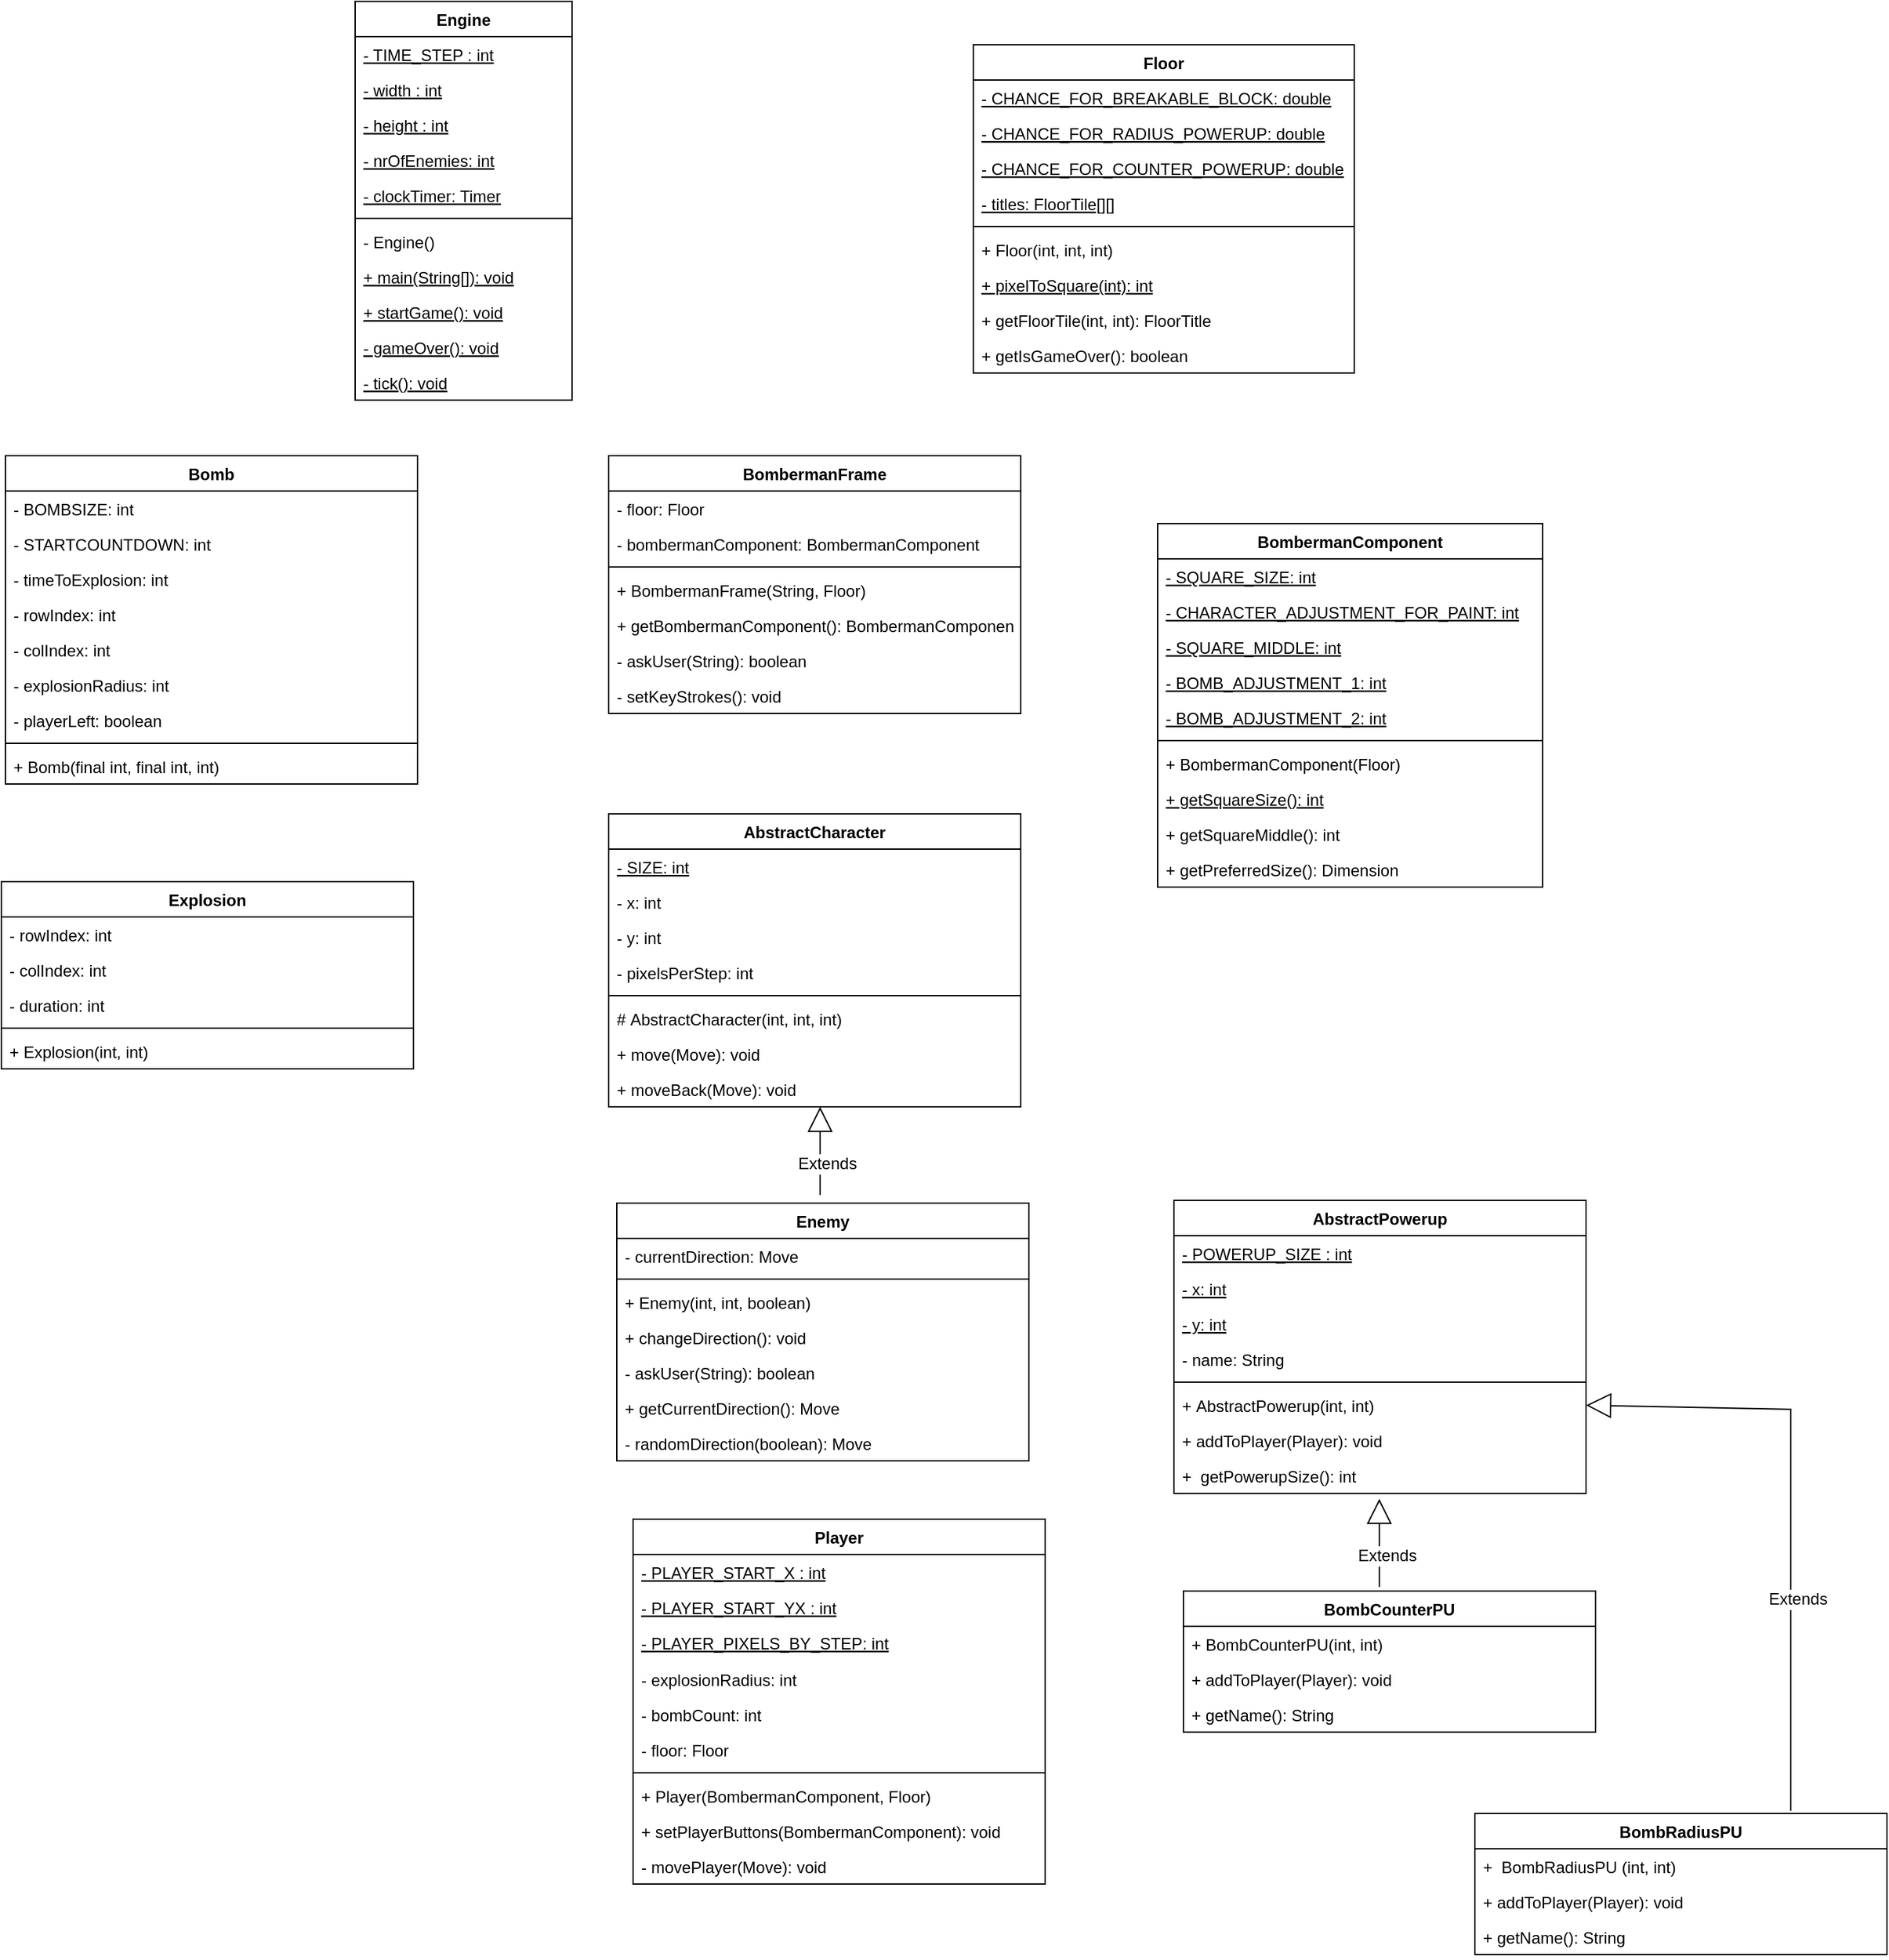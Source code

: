 <mxfile version="16.5.3" type="github">
  <diagram id="_Tk02XLDd259Y3rkGTwY" name="class-diagram">
    <mxGraphModel dx="1422" dy="762" grid="0" gridSize="10" guides="1" tooltips="1" connect="1" arrows="1" fold="1" page="0" pageScale="1" pageWidth="850" pageHeight="1100" math="0" shadow="0">
      <root>
        <mxCell id="0" />
        <mxCell id="1" parent="0" />
        <mxCell id="PZam_jq34bHcpD3Ajys_-5" value="Engine" style="swimlane;fontStyle=1;align=center;verticalAlign=top;childLayout=stackLayout;horizontal=1;startSize=26;horizontalStack=0;resizeParent=1;resizeParentMax=0;resizeLast=0;collapsible=1;marginBottom=0;" vertex="1" parent="1">
          <mxGeometry x="317" y="363" width="160" height="294" as="geometry">
            <mxRectangle x="317" y="363" width="67" height="26" as="alternateBounds" />
          </mxGeometry>
        </mxCell>
        <mxCell id="PZam_jq34bHcpD3Ajys_-6" value="- TIME_STEP : int" style="text;strokeColor=none;fillColor=none;align=left;verticalAlign=top;spacingLeft=4;spacingRight=4;overflow=hidden;rotatable=0;points=[[0,0.5],[1,0.5]];portConstraint=eastwest;fontStyle=4" vertex="1" parent="PZam_jq34bHcpD3Ajys_-5">
          <mxGeometry y="26" width="160" height="26" as="geometry" />
        </mxCell>
        <mxCell id="PZam_jq34bHcpD3Ajys_-18" value="- width : int" style="text;strokeColor=none;fillColor=none;align=left;verticalAlign=top;spacingLeft=4;spacingRight=4;overflow=hidden;rotatable=0;points=[[0,0.5],[1,0.5]];portConstraint=eastwest;fontStyle=4" vertex="1" parent="PZam_jq34bHcpD3Ajys_-5">
          <mxGeometry y="52" width="160" height="26" as="geometry" />
        </mxCell>
        <mxCell id="PZam_jq34bHcpD3Ajys_-19" value="- height : int" style="text;strokeColor=none;fillColor=none;align=left;verticalAlign=top;spacingLeft=4;spacingRight=4;overflow=hidden;rotatable=0;points=[[0,0.5],[1,0.5]];portConstraint=eastwest;fontStyle=4" vertex="1" parent="PZam_jq34bHcpD3Ajys_-5">
          <mxGeometry y="78" width="160" height="26" as="geometry" />
        </mxCell>
        <mxCell id="PZam_jq34bHcpD3Ajys_-45" value="- nrOfEnemies: int" style="text;strokeColor=none;fillColor=none;align=left;verticalAlign=top;spacingLeft=4;spacingRight=4;overflow=hidden;rotatable=0;points=[[0,0.5],[1,0.5]];portConstraint=eastwest;fontStyle=4" vertex="1" parent="PZam_jq34bHcpD3Ajys_-5">
          <mxGeometry y="104" width="160" height="26" as="geometry" />
        </mxCell>
        <mxCell id="PZam_jq34bHcpD3Ajys_-46" value="- clockTimer: Timer" style="text;strokeColor=none;fillColor=none;align=left;verticalAlign=top;spacingLeft=4;spacingRight=4;overflow=hidden;rotatable=0;points=[[0,0.5],[1,0.5]];portConstraint=eastwest;fontStyle=4" vertex="1" parent="PZam_jq34bHcpD3Ajys_-5">
          <mxGeometry y="130" width="160" height="26" as="geometry" />
        </mxCell>
        <mxCell id="PZam_jq34bHcpD3Ajys_-7" value="" style="line;strokeWidth=1;fillColor=none;align=left;verticalAlign=middle;spacingTop=-1;spacingLeft=3;spacingRight=3;rotatable=0;labelPosition=right;points=[];portConstraint=eastwest;" vertex="1" parent="PZam_jq34bHcpD3Ajys_-5">
          <mxGeometry y="156" width="160" height="8" as="geometry" />
        </mxCell>
        <mxCell id="PZam_jq34bHcpD3Ajys_-8" value="- Engine()" style="text;strokeColor=none;fillColor=none;align=left;verticalAlign=top;spacingLeft=4;spacingRight=4;overflow=hidden;rotatable=0;points=[[0,0.5],[1,0.5]];portConstraint=eastwest;fontStyle=0" vertex="1" parent="PZam_jq34bHcpD3Ajys_-5">
          <mxGeometry y="164" width="160" height="26" as="geometry" />
        </mxCell>
        <mxCell id="PZam_jq34bHcpD3Ajys_-61" value="+ main(String[]): void " style="text;strokeColor=none;fillColor=none;align=left;verticalAlign=top;spacingLeft=4;spacingRight=4;overflow=hidden;rotatable=0;points=[[0,0.5],[1,0.5]];portConstraint=eastwest;fontStyle=4" vertex="1" parent="PZam_jq34bHcpD3Ajys_-5">
          <mxGeometry y="190" width="160" height="26" as="geometry" />
        </mxCell>
        <mxCell id="PZam_jq34bHcpD3Ajys_-47" value="+ startGame(): void " style="text;strokeColor=none;fillColor=none;align=left;verticalAlign=top;spacingLeft=4;spacingRight=4;overflow=hidden;rotatable=0;points=[[0,0.5],[1,0.5]];portConstraint=eastwest;fontStyle=4" vertex="1" parent="PZam_jq34bHcpD3Ajys_-5">
          <mxGeometry y="216" width="160" height="26" as="geometry" />
        </mxCell>
        <mxCell id="PZam_jq34bHcpD3Ajys_-62" value="- gameOver(): void " style="text;strokeColor=none;fillColor=none;align=left;verticalAlign=top;spacingLeft=4;spacingRight=4;overflow=hidden;rotatable=0;points=[[0,0.5],[1,0.5]];portConstraint=eastwest;fontStyle=4" vertex="1" parent="PZam_jq34bHcpD3Ajys_-5">
          <mxGeometry y="242" width="160" height="26" as="geometry" />
        </mxCell>
        <mxCell id="PZam_jq34bHcpD3Ajys_-63" value="- tick(): void " style="text;strokeColor=none;fillColor=none;align=left;verticalAlign=top;spacingLeft=4;spacingRight=4;overflow=hidden;rotatable=0;points=[[0,0.5],[1,0.5]];portConstraint=eastwest;fontStyle=4" vertex="1" parent="PZam_jq34bHcpD3Ajys_-5">
          <mxGeometry y="268" width="160" height="26" as="geometry" />
        </mxCell>
        <mxCell id="PZam_jq34bHcpD3Ajys_-21" value="Floor " style="swimlane;fontStyle=1;align=center;verticalAlign=top;childLayout=stackLayout;horizontal=1;startSize=26;horizontalStack=0;resizeParent=1;resizeParentMax=0;resizeLast=0;collapsible=1;marginBottom=0;" vertex="1" parent="1">
          <mxGeometry x="773" y="395" width="281" height="242" as="geometry" />
        </mxCell>
        <mxCell id="PZam_jq34bHcpD3Ajys_-66" value="- CHANCE_FOR_BREAKABLE_BLOCK: double" style="text;strokeColor=none;fillColor=none;align=left;verticalAlign=top;spacingLeft=4;spacingRight=4;overflow=hidden;rotatable=0;points=[[0,0.5],[1,0.5]];portConstraint=eastwest;fontStyle=4" vertex="1" parent="PZam_jq34bHcpD3Ajys_-21">
          <mxGeometry y="26" width="281" height="26" as="geometry" />
        </mxCell>
        <mxCell id="PZam_jq34bHcpD3Ajys_-70" value="- CHANCE_FOR_RADIUS_POWERUP: double" style="text;strokeColor=none;fillColor=none;align=left;verticalAlign=top;spacingLeft=4;spacingRight=4;overflow=hidden;rotatable=0;points=[[0,0.5],[1,0.5]];portConstraint=eastwest;fontStyle=4" vertex="1" parent="PZam_jq34bHcpD3Ajys_-21">
          <mxGeometry y="52" width="281" height="26" as="geometry" />
        </mxCell>
        <mxCell id="PZam_jq34bHcpD3Ajys_-69" value="- CHANCE_FOR_COUNTER_POWERUP: double" style="text;strokeColor=none;fillColor=none;align=left;verticalAlign=top;spacingLeft=4;spacingRight=4;overflow=hidden;rotatable=0;points=[[0,0.5],[1,0.5]];portConstraint=eastwest;fontStyle=4" vertex="1" parent="PZam_jq34bHcpD3Ajys_-21">
          <mxGeometry y="78" width="281" height="26" as="geometry" />
        </mxCell>
        <mxCell id="PZam_jq34bHcpD3Ajys_-67" value="- titles: FloorTile[][]" style="text;strokeColor=none;fillColor=none;align=left;verticalAlign=top;spacingLeft=4;spacingRight=4;overflow=hidden;rotatable=0;points=[[0,0.5],[1,0.5]];portConstraint=eastwest;fontStyle=4" vertex="1" parent="PZam_jq34bHcpD3Ajys_-21">
          <mxGeometry y="104" width="281" height="26" as="geometry" />
        </mxCell>
        <mxCell id="PZam_jq34bHcpD3Ajys_-23" value="" style="line;strokeWidth=1;fillColor=none;align=left;verticalAlign=middle;spacingTop=-1;spacingLeft=3;spacingRight=3;rotatable=0;labelPosition=right;points=[];portConstraint=eastwest;" vertex="1" parent="PZam_jq34bHcpD3Ajys_-21">
          <mxGeometry y="130" width="281" height="8" as="geometry" />
        </mxCell>
        <mxCell id="PZam_jq34bHcpD3Ajys_-24" value="+ Floor(int, int, int)" style="text;strokeColor=none;fillColor=none;align=left;verticalAlign=top;spacingLeft=4;spacingRight=4;overflow=hidden;rotatable=0;points=[[0,0.5],[1,0.5]];portConstraint=eastwest;" vertex="1" parent="PZam_jq34bHcpD3Ajys_-21">
          <mxGeometry y="138" width="281" height="26" as="geometry" />
        </mxCell>
        <mxCell id="PZam_jq34bHcpD3Ajys_-71" value="+ pixelToSquare(int): int" style="text;strokeColor=none;fillColor=none;align=left;verticalAlign=top;spacingLeft=4;spacingRight=4;overflow=hidden;rotatable=0;points=[[0,0.5],[1,0.5]];portConstraint=eastwest;fontStyle=4" vertex="1" parent="PZam_jq34bHcpD3Ajys_-21">
          <mxGeometry y="164" width="281" height="26" as="geometry" />
        </mxCell>
        <mxCell id="PZam_jq34bHcpD3Ajys_-72" value="+ getFloorTile(int, int): FloorTitle" style="text;strokeColor=none;fillColor=none;align=left;verticalAlign=top;spacingLeft=4;spacingRight=4;overflow=hidden;rotatable=0;points=[[0,0.5],[1,0.5]];portConstraint=eastwest;" vertex="1" parent="PZam_jq34bHcpD3Ajys_-21">
          <mxGeometry y="190" width="281" height="26" as="geometry" />
        </mxCell>
        <mxCell id="PZam_jq34bHcpD3Ajys_-73" value="+ getIsGameOver(): boolean" style="text;strokeColor=none;fillColor=none;align=left;verticalAlign=top;spacingLeft=4;spacingRight=4;overflow=hidden;rotatable=0;points=[[0,0.5],[1,0.5]];portConstraint=eastwest;" vertex="1" parent="PZam_jq34bHcpD3Ajys_-21">
          <mxGeometry y="216" width="281" height="26" as="geometry" />
        </mxCell>
        <mxCell id="PZam_jq34bHcpD3Ajys_-57" value="BombermanFrame " style="swimlane;fontStyle=1;align=center;verticalAlign=top;childLayout=stackLayout;horizontal=1;startSize=26;horizontalStack=0;resizeParent=1;resizeParentMax=0;resizeLast=0;collapsible=1;marginBottom=0;" vertex="1" parent="1">
          <mxGeometry x="504" y="698" width="304" height="190" as="geometry" />
        </mxCell>
        <mxCell id="PZam_jq34bHcpD3Ajys_-78" value="- floor: Floor" style="text;strokeColor=none;fillColor=none;align=left;verticalAlign=top;spacingLeft=4;spacingRight=4;overflow=hidden;rotatable=0;points=[[0,0.5],[1,0.5]];portConstraint=eastwest;" vertex="1" parent="PZam_jq34bHcpD3Ajys_-57">
          <mxGeometry y="26" width="304" height="26" as="geometry" />
        </mxCell>
        <mxCell id="PZam_jq34bHcpD3Ajys_-58" value="- bombermanComponent: BombermanComponent" style="text;strokeColor=none;fillColor=none;align=left;verticalAlign=top;spacingLeft=4;spacingRight=4;overflow=hidden;rotatable=0;points=[[0,0.5],[1,0.5]];portConstraint=eastwest;" vertex="1" parent="PZam_jq34bHcpD3Ajys_-57">
          <mxGeometry y="52" width="304" height="26" as="geometry" />
        </mxCell>
        <mxCell id="PZam_jq34bHcpD3Ajys_-59" value="" style="line;strokeWidth=1;fillColor=none;align=left;verticalAlign=middle;spacingTop=-1;spacingLeft=3;spacingRight=3;rotatable=0;labelPosition=right;points=[];portConstraint=eastwest;" vertex="1" parent="PZam_jq34bHcpD3Ajys_-57">
          <mxGeometry y="78" width="304" height="8" as="geometry" />
        </mxCell>
        <mxCell id="PZam_jq34bHcpD3Ajys_-60" value="+ BombermanFrame(String, Floor)" style="text;strokeColor=none;fillColor=none;align=left;verticalAlign=top;spacingLeft=4;spacingRight=4;overflow=hidden;rotatable=0;points=[[0,0.5],[1,0.5]];portConstraint=eastwest;" vertex="1" parent="PZam_jq34bHcpD3Ajys_-57">
          <mxGeometry y="86" width="304" height="26" as="geometry" />
        </mxCell>
        <mxCell id="PZam_jq34bHcpD3Ajys_-82" value="+ getBombermanComponent(): BombermanComponent " style="text;strokeColor=none;fillColor=none;align=left;verticalAlign=top;spacingLeft=4;spacingRight=4;overflow=hidden;rotatable=0;points=[[0,0.5],[1,0.5]];portConstraint=eastwest;" vertex="1" parent="PZam_jq34bHcpD3Ajys_-57">
          <mxGeometry y="112" width="304" height="26" as="geometry" />
        </mxCell>
        <mxCell id="PZam_jq34bHcpD3Ajys_-83" value="- askUser(String): boolean" style="text;strokeColor=none;fillColor=none;align=left;verticalAlign=top;spacingLeft=4;spacingRight=4;overflow=hidden;rotatable=0;points=[[0,0.5],[1,0.5]];portConstraint=eastwest;" vertex="1" parent="PZam_jq34bHcpD3Ajys_-57">
          <mxGeometry y="138" width="304" height="26" as="geometry" />
        </mxCell>
        <mxCell id="PZam_jq34bHcpD3Ajys_-84" value="- setKeyStrokes(): void" style="text;strokeColor=none;fillColor=none;align=left;verticalAlign=top;spacingLeft=4;spacingRight=4;overflow=hidden;rotatable=0;points=[[0,0.5],[1,0.5]];portConstraint=eastwest;" vertex="1" parent="PZam_jq34bHcpD3Ajys_-57">
          <mxGeometry y="164" width="304" height="26" as="geometry" />
        </mxCell>
        <mxCell id="PZam_jq34bHcpD3Ajys_-74" value="BombermanComponent " style="swimlane;fontStyle=1;align=center;verticalAlign=top;childLayout=stackLayout;horizontal=1;startSize=26;horizontalStack=0;resizeParent=1;resizeParentMax=0;resizeLast=0;collapsible=1;marginBottom=0;" vertex="1" parent="1">
          <mxGeometry x="909" y="748" width="284" height="268" as="geometry" />
        </mxCell>
        <mxCell id="PZam_jq34bHcpD3Ajys_-75" value="- SQUARE_SIZE: int" style="text;strokeColor=none;fillColor=none;align=left;verticalAlign=top;spacingLeft=4;spacingRight=4;overflow=hidden;rotatable=0;points=[[0,0.5],[1,0.5]];portConstraint=eastwest;fontStyle=4" vertex="1" parent="PZam_jq34bHcpD3Ajys_-74">
          <mxGeometry y="26" width="284" height="26" as="geometry" />
        </mxCell>
        <mxCell id="PZam_jq34bHcpD3Ajys_-89" value="- CHARACTER_ADJUSTMENT_FOR_PAINT: int" style="text;strokeColor=none;fillColor=none;align=left;verticalAlign=top;spacingLeft=4;spacingRight=4;overflow=hidden;rotatable=0;points=[[0,0.5],[1,0.5]];portConstraint=eastwest;fontStyle=4" vertex="1" parent="PZam_jq34bHcpD3Ajys_-74">
          <mxGeometry y="52" width="284" height="26" as="geometry" />
        </mxCell>
        <mxCell id="PZam_jq34bHcpD3Ajys_-91" value="- SQUARE_MIDDLE: int" style="text;strokeColor=none;fillColor=none;align=left;verticalAlign=top;spacingLeft=4;spacingRight=4;overflow=hidden;rotatable=0;points=[[0,0.5],[1,0.5]];portConstraint=eastwest;fontStyle=4" vertex="1" parent="PZam_jq34bHcpD3Ajys_-74">
          <mxGeometry y="78" width="284" height="26" as="geometry" />
        </mxCell>
        <mxCell id="PZam_jq34bHcpD3Ajys_-95" value="- BOMB_ADJUSTMENT_1: int" style="text;strokeColor=none;fillColor=none;align=left;verticalAlign=top;spacingLeft=4;spacingRight=4;overflow=hidden;rotatable=0;points=[[0,0.5],[1,0.5]];portConstraint=eastwest;fontStyle=4" vertex="1" parent="PZam_jq34bHcpD3Ajys_-74">
          <mxGeometry y="104" width="284" height="26" as="geometry" />
        </mxCell>
        <mxCell id="PZam_jq34bHcpD3Ajys_-90" value="- BOMB_ADJUSTMENT_2: int" style="text;strokeColor=none;fillColor=none;align=left;verticalAlign=top;spacingLeft=4;spacingRight=4;overflow=hidden;rotatable=0;points=[[0,0.5],[1,0.5]];portConstraint=eastwest;fontStyle=4" vertex="1" parent="PZam_jq34bHcpD3Ajys_-74">
          <mxGeometry y="130" width="284" height="26" as="geometry" />
        </mxCell>
        <mxCell id="PZam_jq34bHcpD3Ajys_-76" value="" style="line;strokeWidth=1;fillColor=none;align=left;verticalAlign=middle;spacingTop=-1;spacingLeft=3;spacingRight=3;rotatable=0;labelPosition=right;points=[];portConstraint=eastwest;" vertex="1" parent="PZam_jq34bHcpD3Ajys_-74">
          <mxGeometry y="156" width="284" height="8" as="geometry" />
        </mxCell>
        <mxCell id="PZam_jq34bHcpD3Ajys_-77" value="+ BombermanComponent(Floor)" style="text;strokeColor=none;fillColor=none;align=left;verticalAlign=top;spacingLeft=4;spacingRight=4;overflow=hidden;rotatable=0;points=[[0,0.5],[1,0.5]];portConstraint=eastwest;" vertex="1" parent="PZam_jq34bHcpD3Ajys_-74">
          <mxGeometry y="164" width="284" height="26" as="geometry" />
        </mxCell>
        <mxCell id="PZam_jq34bHcpD3Ajys_-92" value="+ getSquareSize(): int" style="text;strokeColor=none;fillColor=none;align=left;verticalAlign=top;spacingLeft=4;spacingRight=4;overflow=hidden;rotatable=0;points=[[0,0.5],[1,0.5]];portConstraint=eastwest;fontStyle=4" vertex="1" parent="PZam_jq34bHcpD3Ajys_-74">
          <mxGeometry y="190" width="284" height="26" as="geometry" />
        </mxCell>
        <mxCell id="PZam_jq34bHcpD3Ajys_-93" value="+ getSquareMiddle(): int" style="text;strokeColor=none;fillColor=none;align=left;verticalAlign=top;spacingLeft=4;spacingRight=4;overflow=hidden;rotatable=0;points=[[0,0.5],[1,0.5]];portConstraint=eastwest;" vertex="1" parent="PZam_jq34bHcpD3Ajys_-74">
          <mxGeometry y="216" width="284" height="26" as="geometry" />
        </mxCell>
        <mxCell id="PZam_jq34bHcpD3Ajys_-94" value="+ getPreferredSize(): Dimension " style="text;strokeColor=none;fillColor=none;align=left;verticalAlign=top;spacingLeft=4;spacingRight=4;overflow=hidden;rotatable=0;points=[[0,0.5],[1,0.5]];portConstraint=eastwest;" vertex="1" parent="PZam_jq34bHcpD3Ajys_-74">
          <mxGeometry y="242" width="284" height="26" as="geometry" />
        </mxCell>
        <mxCell id="PZam_jq34bHcpD3Ajys_-96" value="Enemy" style="swimlane;fontStyle=1;align=center;verticalAlign=top;childLayout=stackLayout;horizontal=1;startSize=26;horizontalStack=0;resizeParent=1;resizeParentMax=0;resizeLast=0;collapsible=1;marginBottom=0;" vertex="1" parent="1">
          <mxGeometry x="510" y="1249" width="304" height="190" as="geometry" />
        </mxCell>
        <mxCell id="PZam_jq34bHcpD3Ajys_-97" value="- currentDirection: Move" style="text;strokeColor=none;fillColor=none;align=left;verticalAlign=top;spacingLeft=4;spacingRight=4;overflow=hidden;rotatable=0;points=[[0,0.5],[1,0.5]];portConstraint=eastwest;" vertex="1" parent="PZam_jq34bHcpD3Ajys_-96">
          <mxGeometry y="26" width="304" height="26" as="geometry" />
        </mxCell>
        <mxCell id="PZam_jq34bHcpD3Ajys_-99" value="" style="line;strokeWidth=1;fillColor=none;align=left;verticalAlign=middle;spacingTop=-1;spacingLeft=3;spacingRight=3;rotatable=0;labelPosition=right;points=[];portConstraint=eastwest;" vertex="1" parent="PZam_jq34bHcpD3Ajys_-96">
          <mxGeometry y="52" width="304" height="8" as="geometry" />
        </mxCell>
        <mxCell id="PZam_jq34bHcpD3Ajys_-100" value="+ Enemy(int, int, boolean)" style="text;strokeColor=none;fillColor=none;align=left;verticalAlign=top;spacingLeft=4;spacingRight=4;overflow=hidden;rotatable=0;points=[[0,0.5],[1,0.5]];portConstraint=eastwest;" vertex="1" parent="PZam_jq34bHcpD3Ajys_-96">
          <mxGeometry y="60" width="304" height="26" as="geometry" />
        </mxCell>
        <mxCell id="PZam_jq34bHcpD3Ajys_-101" value="+ changeDirection(): void" style="text;strokeColor=none;fillColor=none;align=left;verticalAlign=top;spacingLeft=4;spacingRight=4;overflow=hidden;rotatable=0;points=[[0,0.5],[1,0.5]];portConstraint=eastwest;" vertex="1" parent="PZam_jq34bHcpD3Ajys_-96">
          <mxGeometry y="86" width="304" height="26" as="geometry" />
        </mxCell>
        <mxCell id="PZam_jq34bHcpD3Ajys_-102" value="- askUser(String): boolean" style="text;strokeColor=none;fillColor=none;align=left;verticalAlign=top;spacingLeft=4;spacingRight=4;overflow=hidden;rotatable=0;points=[[0,0.5],[1,0.5]];portConstraint=eastwest;" vertex="1" parent="PZam_jq34bHcpD3Ajys_-96">
          <mxGeometry y="112" width="304" height="26" as="geometry" />
        </mxCell>
        <mxCell id="PZam_jq34bHcpD3Ajys_-103" value="+ getCurrentDirection(): Move" style="text;strokeColor=none;fillColor=none;align=left;verticalAlign=top;spacingLeft=4;spacingRight=4;overflow=hidden;rotatable=0;points=[[0,0.5],[1,0.5]];portConstraint=eastwest;" vertex="1" parent="PZam_jq34bHcpD3Ajys_-96">
          <mxGeometry y="138" width="304" height="26" as="geometry" />
        </mxCell>
        <mxCell id="PZam_jq34bHcpD3Ajys_-115" value="- randomDirection(boolean): Move" style="text;strokeColor=none;fillColor=none;align=left;verticalAlign=top;spacingLeft=4;spacingRight=4;overflow=hidden;rotatable=0;points=[[0,0.5],[1,0.5]];portConstraint=eastwest;" vertex="1" parent="PZam_jq34bHcpD3Ajys_-96">
          <mxGeometry y="164" width="304" height="26" as="geometry" />
        </mxCell>
        <mxCell id="PZam_jq34bHcpD3Ajys_-104" value="AbstractCharacter" style="swimlane;fontStyle=1;align=center;verticalAlign=top;childLayout=stackLayout;horizontal=1;startSize=26;horizontalStack=0;resizeParent=1;resizeParentMax=0;resizeLast=0;collapsible=1;marginBottom=0;" vertex="1" parent="1">
          <mxGeometry x="504" y="962" width="304" height="216" as="geometry" />
        </mxCell>
        <mxCell id="PZam_jq34bHcpD3Ajys_-105" value="- SIZE: int" style="text;strokeColor=none;fillColor=none;align=left;verticalAlign=top;spacingLeft=4;spacingRight=4;overflow=hidden;rotatable=0;points=[[0,0.5],[1,0.5]];portConstraint=eastwest;fontStyle=4" vertex="1" parent="PZam_jq34bHcpD3Ajys_-104">
          <mxGeometry y="26" width="304" height="26" as="geometry" />
        </mxCell>
        <mxCell id="PZam_jq34bHcpD3Ajys_-106" value="- x: int" style="text;strokeColor=none;fillColor=none;align=left;verticalAlign=top;spacingLeft=4;spacingRight=4;overflow=hidden;rotatable=0;points=[[0,0.5],[1,0.5]];portConstraint=eastwest;" vertex="1" parent="PZam_jq34bHcpD3Ajys_-104">
          <mxGeometry y="52" width="304" height="26" as="geometry" />
        </mxCell>
        <mxCell id="PZam_jq34bHcpD3Ajys_-112" value="- y: int" style="text;strokeColor=none;fillColor=none;align=left;verticalAlign=top;spacingLeft=4;spacingRight=4;overflow=hidden;rotatable=0;points=[[0,0.5],[1,0.5]];portConstraint=eastwest;" vertex="1" parent="PZam_jq34bHcpD3Ajys_-104">
          <mxGeometry y="78" width="304" height="26" as="geometry" />
        </mxCell>
        <mxCell id="PZam_jq34bHcpD3Ajys_-113" value="- pixelsPerStep: int" style="text;strokeColor=none;fillColor=none;align=left;verticalAlign=top;spacingLeft=4;spacingRight=4;overflow=hidden;rotatable=0;points=[[0,0.5],[1,0.5]];portConstraint=eastwest;" vertex="1" parent="PZam_jq34bHcpD3Ajys_-104">
          <mxGeometry y="104" width="304" height="26" as="geometry" />
        </mxCell>
        <mxCell id="PZam_jq34bHcpD3Ajys_-107" value="" style="line;strokeWidth=1;fillColor=none;align=left;verticalAlign=middle;spacingTop=-1;spacingLeft=3;spacingRight=3;rotatable=0;labelPosition=right;points=[];portConstraint=eastwest;" vertex="1" parent="PZam_jq34bHcpD3Ajys_-104">
          <mxGeometry y="130" width="304" height="8" as="geometry" />
        </mxCell>
        <mxCell id="PZam_jq34bHcpD3Ajys_-108" value="# AbstractCharacter(int, int, int)" style="text;strokeColor=none;fillColor=none;align=left;verticalAlign=top;spacingLeft=4;spacingRight=4;overflow=hidden;rotatable=0;points=[[0,0.5],[1,0.5]];portConstraint=eastwest;" vertex="1" parent="PZam_jq34bHcpD3Ajys_-104">
          <mxGeometry y="138" width="304" height="26" as="geometry" />
        </mxCell>
        <mxCell id="PZam_jq34bHcpD3Ajys_-109" value="+ move(Move): void" style="text;strokeColor=none;fillColor=none;align=left;verticalAlign=top;spacingLeft=4;spacingRight=4;overflow=hidden;rotatable=0;points=[[0,0.5],[1,0.5]];portConstraint=eastwest;" vertex="1" parent="PZam_jq34bHcpD3Ajys_-104">
          <mxGeometry y="164" width="304" height="26" as="geometry" />
        </mxCell>
        <mxCell id="PZam_jq34bHcpD3Ajys_-110" value="+ moveBack(Move): void" style="text;strokeColor=none;fillColor=none;align=left;verticalAlign=top;spacingLeft=4;spacingRight=4;overflow=hidden;rotatable=0;points=[[0,0.5],[1,0.5]];portConstraint=eastwest;" vertex="1" parent="PZam_jq34bHcpD3Ajys_-104">
          <mxGeometry y="190" width="304" height="26" as="geometry" />
        </mxCell>
        <mxCell id="PZam_jq34bHcpD3Ajys_-114" value="Extends" style="endArrow=block;endSize=16;endFill=0;html=1;rounded=0;fontFamily=Helvetica;fontSize=12;fontColor=default;" edge="1" parent="1">
          <mxGeometry x="-0.3" y="-5" width="160" relative="1" as="geometry">
            <mxPoint x="660" y="1243" as="sourcePoint" />
            <mxPoint x="660" y="1178" as="targetPoint" />
            <mxPoint as="offset" />
          </mxGeometry>
        </mxCell>
        <mxCell id="PZam_jq34bHcpD3Ajys_-116" value="AbstractPowerup" style="swimlane;fontStyle=1;align=center;verticalAlign=top;childLayout=stackLayout;horizontal=1;startSize=26;horizontalStack=0;resizeParent=1;resizeParentMax=0;resizeLast=0;collapsible=1;marginBottom=0;" vertex="1" parent="1">
          <mxGeometry x="921" y="1247" width="304" height="216" as="geometry" />
        </mxCell>
        <mxCell id="PZam_jq34bHcpD3Ajys_-117" value="- POWERUP_SIZE : int" style="text;strokeColor=none;fillColor=none;align=left;verticalAlign=top;spacingLeft=4;spacingRight=4;overflow=hidden;rotatable=0;points=[[0,0.5],[1,0.5]];portConstraint=eastwest;fontStyle=4" vertex="1" parent="PZam_jq34bHcpD3Ajys_-116">
          <mxGeometry y="26" width="304" height="26" as="geometry" />
        </mxCell>
        <mxCell id="PZam_jq34bHcpD3Ajys_-125" value="- x: int" style="text;strokeColor=none;fillColor=none;align=left;verticalAlign=top;spacingLeft=4;spacingRight=4;overflow=hidden;rotatable=0;points=[[0,0.5],[1,0.5]];portConstraint=eastwest;fontStyle=4" vertex="1" parent="PZam_jq34bHcpD3Ajys_-116">
          <mxGeometry y="52" width="304" height="26" as="geometry" />
        </mxCell>
        <mxCell id="PZam_jq34bHcpD3Ajys_-126" value="- y: int" style="text;strokeColor=none;fillColor=none;align=left;verticalAlign=top;spacingLeft=4;spacingRight=4;overflow=hidden;rotatable=0;points=[[0,0.5],[1,0.5]];portConstraint=eastwest;fontStyle=4" vertex="1" parent="PZam_jq34bHcpD3Ajys_-116">
          <mxGeometry y="78" width="304" height="26" as="geometry" />
        </mxCell>
        <mxCell id="PZam_jq34bHcpD3Ajys_-124" value="- name: String" style="text;strokeColor=none;fillColor=none;align=left;verticalAlign=top;spacingLeft=4;spacingRight=4;overflow=hidden;rotatable=0;points=[[0,0.5],[1,0.5]];portConstraint=eastwest;fontStyle=0" vertex="1" parent="PZam_jq34bHcpD3Ajys_-116">
          <mxGeometry y="104" width="304" height="26" as="geometry" />
        </mxCell>
        <mxCell id="PZam_jq34bHcpD3Ajys_-118" value="" style="line;strokeWidth=1;fillColor=none;align=left;verticalAlign=middle;spacingTop=-1;spacingLeft=3;spacingRight=3;rotatable=0;labelPosition=right;points=[];portConstraint=eastwest;" vertex="1" parent="PZam_jq34bHcpD3Ajys_-116">
          <mxGeometry y="130" width="304" height="8" as="geometry" />
        </mxCell>
        <mxCell id="PZam_jq34bHcpD3Ajys_-119" value="+ AbstractPowerup(int, int)" style="text;strokeColor=none;fillColor=none;align=left;verticalAlign=top;spacingLeft=4;spacingRight=4;overflow=hidden;rotatable=0;points=[[0,0.5],[1,0.5]];portConstraint=eastwest;" vertex="1" parent="PZam_jq34bHcpD3Ajys_-116">
          <mxGeometry y="138" width="304" height="26" as="geometry" />
        </mxCell>
        <mxCell id="PZam_jq34bHcpD3Ajys_-120" value="+ addToPlayer(Player): void" style="text;strokeColor=none;fillColor=none;align=left;verticalAlign=top;spacingLeft=4;spacingRight=4;overflow=hidden;rotatable=0;points=[[0,0.5],[1,0.5]];portConstraint=eastwest;" vertex="1" parent="PZam_jq34bHcpD3Ajys_-116">
          <mxGeometry y="164" width="304" height="26" as="geometry" />
        </mxCell>
        <mxCell id="PZam_jq34bHcpD3Ajys_-157" value="+  getPowerupSize(): int" style="text;strokeColor=none;fillColor=none;align=left;verticalAlign=top;spacingLeft=4;spacingRight=4;overflow=hidden;rotatable=0;points=[[0,0.5],[1,0.5]];portConstraint=eastwest;" vertex="1" parent="PZam_jq34bHcpD3Ajys_-116">
          <mxGeometry y="190" width="304" height="26" as="geometry" />
        </mxCell>
        <mxCell id="PZam_jq34bHcpD3Ajys_-128" value="Player" style="swimlane;fontStyle=1;align=center;verticalAlign=top;childLayout=stackLayout;horizontal=1;startSize=26;horizontalStack=0;resizeParent=1;resizeParentMax=0;resizeLast=0;collapsible=1;marginBottom=0;" vertex="1" parent="1">
          <mxGeometry x="522" y="1482" width="304" height="269" as="geometry" />
        </mxCell>
        <mxCell id="PZam_jq34bHcpD3Ajys_-129" value="- PLAYER_START_X : int" style="text;strokeColor=none;fillColor=none;align=left;verticalAlign=top;spacingLeft=4;spacingRight=4;overflow=hidden;rotatable=0;points=[[0,0.5],[1,0.5]];portConstraint=eastwest;fontStyle=4" vertex="1" parent="PZam_jq34bHcpD3Ajys_-128">
          <mxGeometry y="26" width="304" height="26" as="geometry" />
        </mxCell>
        <mxCell id="PZam_jq34bHcpD3Ajys_-152" value="- PLAYER_START_YX : int" style="text;strokeColor=none;fillColor=none;align=left;verticalAlign=top;spacingLeft=4;spacingRight=4;overflow=hidden;rotatable=0;points=[[0,0.5],[1,0.5]];portConstraint=eastwest;fontStyle=4" vertex="1" parent="PZam_jq34bHcpD3Ajys_-128">
          <mxGeometry y="52" width="304" height="26" as="geometry" />
        </mxCell>
        <mxCell id="PZam_jq34bHcpD3Ajys_-153" value="- PLAYER_PIXELS_BY_STEP: int" style="text;strokeColor=none;fillColor=none;align=left;verticalAlign=top;spacingLeft=4;spacingRight=4;overflow=hidden;rotatable=0;points=[[0,0.5],[1,0.5]];portConstraint=eastwest;fontStyle=4" vertex="1" parent="PZam_jq34bHcpD3Ajys_-128">
          <mxGeometry y="78" width="304" height="27" as="geometry" />
        </mxCell>
        <mxCell id="PZam_jq34bHcpD3Ajys_-154" value="- explosionRadius: int" style="text;strokeColor=none;fillColor=none;align=left;verticalAlign=top;spacingLeft=4;spacingRight=4;overflow=hidden;rotatable=0;points=[[0,0.5],[1,0.5]];portConstraint=eastwest;" vertex="1" parent="PZam_jq34bHcpD3Ajys_-128">
          <mxGeometry y="105" width="304" height="26" as="geometry" />
        </mxCell>
        <mxCell id="PZam_jq34bHcpD3Ajys_-156" value="- bombCount: int" style="text;strokeColor=none;fillColor=none;align=left;verticalAlign=top;spacingLeft=4;spacingRight=4;overflow=hidden;rotatable=0;points=[[0,0.5],[1,0.5]];portConstraint=eastwest;" vertex="1" parent="PZam_jq34bHcpD3Ajys_-128">
          <mxGeometry y="131" width="304" height="26" as="geometry" />
        </mxCell>
        <mxCell id="PZam_jq34bHcpD3Ajys_-155" value="- floor: Floor" style="text;strokeColor=none;fillColor=none;align=left;verticalAlign=top;spacingLeft=4;spacingRight=4;overflow=hidden;rotatable=0;points=[[0,0.5],[1,0.5]];portConstraint=eastwest;" vertex="1" parent="PZam_jq34bHcpD3Ajys_-128">
          <mxGeometry y="157" width="304" height="26" as="geometry" />
        </mxCell>
        <mxCell id="PZam_jq34bHcpD3Ajys_-130" value="" style="line;strokeWidth=1;fillColor=none;align=left;verticalAlign=middle;spacingTop=-1;spacingLeft=3;spacingRight=3;rotatable=0;labelPosition=right;points=[];portConstraint=eastwest;" vertex="1" parent="PZam_jq34bHcpD3Ajys_-128">
          <mxGeometry y="183" width="304" height="8" as="geometry" />
        </mxCell>
        <mxCell id="PZam_jq34bHcpD3Ajys_-131" value="+ Player(BombermanComponent, Floor)" style="text;strokeColor=none;fillColor=none;align=left;verticalAlign=top;spacingLeft=4;spacingRight=4;overflow=hidden;rotatable=0;points=[[0,0.5],[1,0.5]];portConstraint=eastwest;" vertex="1" parent="PZam_jq34bHcpD3Ajys_-128">
          <mxGeometry y="191" width="304" height="26" as="geometry" />
        </mxCell>
        <mxCell id="PZam_jq34bHcpD3Ajys_-132" value="+ setPlayerButtons(BombermanComponent): void" style="text;strokeColor=none;fillColor=none;align=left;verticalAlign=top;spacingLeft=4;spacingRight=4;overflow=hidden;rotatable=0;points=[[0,0.5],[1,0.5]];portConstraint=eastwest;" vertex="1" parent="PZam_jq34bHcpD3Ajys_-128">
          <mxGeometry y="217" width="304" height="26" as="geometry" />
        </mxCell>
        <mxCell id="PZam_jq34bHcpD3Ajys_-133" value="- movePlayer(Move): void" style="text;strokeColor=none;fillColor=none;align=left;verticalAlign=top;spacingLeft=4;spacingRight=4;overflow=hidden;rotatable=0;points=[[0,0.5],[1,0.5]];portConstraint=eastwest;" vertex="1" parent="PZam_jq34bHcpD3Ajys_-128">
          <mxGeometry y="243" width="304" height="26" as="geometry" />
        </mxCell>
        <mxCell id="PZam_jq34bHcpD3Ajys_-158" value="Bomb" style="swimlane;fontStyle=1;align=center;verticalAlign=top;childLayout=stackLayout;horizontal=1;startSize=26;horizontalStack=0;resizeParent=1;resizeParentMax=0;resizeLast=0;collapsible=1;marginBottom=0;" vertex="1" parent="1">
          <mxGeometry x="59" y="698" width="304" height="242" as="geometry" />
        </mxCell>
        <mxCell id="PZam_jq34bHcpD3Ajys_-159" value="- BOMBSIZE: int" style="text;strokeColor=none;fillColor=none;align=left;verticalAlign=top;spacingLeft=4;spacingRight=4;overflow=hidden;rotatable=0;points=[[0,0.5],[1,0.5]];portConstraint=eastwest;" vertex="1" parent="PZam_jq34bHcpD3Ajys_-158">
          <mxGeometry y="26" width="304" height="26" as="geometry" />
        </mxCell>
        <mxCell id="PZam_jq34bHcpD3Ajys_-166" value="- STARTCOUNTDOWN: int" style="text;strokeColor=none;fillColor=none;align=left;verticalAlign=top;spacingLeft=4;spacingRight=4;overflow=hidden;rotatable=0;points=[[0,0.5],[1,0.5]];portConstraint=eastwest;" vertex="1" parent="PZam_jq34bHcpD3Ajys_-158">
          <mxGeometry y="52" width="304" height="26" as="geometry" />
        </mxCell>
        <mxCell id="PZam_jq34bHcpD3Ajys_-160" value="- timeToExplosion: int" style="text;strokeColor=none;fillColor=none;align=left;verticalAlign=top;spacingLeft=4;spacingRight=4;overflow=hidden;rotatable=0;points=[[0,0.5],[1,0.5]];portConstraint=eastwest;" vertex="1" parent="PZam_jq34bHcpD3Ajys_-158">
          <mxGeometry y="78" width="304" height="26" as="geometry" />
        </mxCell>
        <mxCell id="PZam_jq34bHcpD3Ajys_-167" value="- rowIndex: int" style="text;strokeColor=none;fillColor=none;align=left;verticalAlign=top;spacingLeft=4;spacingRight=4;overflow=hidden;rotatable=0;points=[[0,0.5],[1,0.5]];portConstraint=eastwest;" vertex="1" parent="PZam_jq34bHcpD3Ajys_-158">
          <mxGeometry y="104" width="304" height="26" as="geometry" />
        </mxCell>
        <mxCell id="PZam_jq34bHcpD3Ajys_-168" value="- colIndex: int" style="text;strokeColor=none;fillColor=none;align=left;verticalAlign=top;spacingLeft=4;spacingRight=4;overflow=hidden;rotatable=0;points=[[0,0.5],[1,0.5]];portConstraint=eastwest;" vertex="1" parent="PZam_jq34bHcpD3Ajys_-158">
          <mxGeometry y="130" width="304" height="26" as="geometry" />
        </mxCell>
        <mxCell id="PZam_jq34bHcpD3Ajys_-169" value="- explosionRadius: int" style="text;strokeColor=none;fillColor=none;align=left;verticalAlign=top;spacingLeft=4;spacingRight=4;overflow=hidden;rotatable=0;points=[[0,0.5],[1,0.5]];portConstraint=eastwest;" vertex="1" parent="PZam_jq34bHcpD3Ajys_-158">
          <mxGeometry y="156" width="304" height="26" as="geometry" />
        </mxCell>
        <mxCell id="PZam_jq34bHcpD3Ajys_-170" value="- playerLeft: boolean" style="text;strokeColor=none;fillColor=none;align=left;verticalAlign=top;spacingLeft=4;spacingRight=4;overflow=hidden;rotatable=0;points=[[0,0.5],[1,0.5]];portConstraint=eastwest;" vertex="1" parent="PZam_jq34bHcpD3Ajys_-158">
          <mxGeometry y="182" width="304" height="26" as="geometry" />
        </mxCell>
        <mxCell id="PZam_jq34bHcpD3Ajys_-161" value="" style="line;strokeWidth=1;fillColor=none;align=left;verticalAlign=middle;spacingTop=-1;spacingLeft=3;spacingRight=3;rotatable=0;labelPosition=right;points=[];portConstraint=eastwest;" vertex="1" parent="PZam_jq34bHcpD3Ajys_-158">
          <mxGeometry y="208" width="304" height="8" as="geometry" />
        </mxCell>
        <mxCell id="PZam_jq34bHcpD3Ajys_-162" value="+ Bomb(final int, final int, int)" style="text;strokeColor=none;fillColor=none;align=left;verticalAlign=top;spacingLeft=4;spacingRight=4;overflow=hidden;rotatable=0;points=[[0,0.5],[1,0.5]];portConstraint=eastwest;" vertex="1" parent="PZam_jq34bHcpD3Ajys_-158">
          <mxGeometry y="216" width="304" height="26" as="geometry" />
        </mxCell>
        <mxCell id="PZam_jq34bHcpD3Ajys_-171" value="Extends" style="endArrow=block;endSize=16;endFill=0;html=1;rounded=0;fontFamily=Helvetica;fontSize=12;fontColor=default;" edge="1" parent="1">
          <mxGeometry x="-0.3" y="-5" width="160" relative="1" as="geometry">
            <mxPoint x="1072.5" y="1532" as="sourcePoint" />
            <mxPoint x="1072.5" y="1467" as="targetPoint" />
            <mxPoint as="offset" />
          </mxGeometry>
        </mxCell>
        <mxCell id="PZam_jq34bHcpD3Ajys_-172" value="BombCounterPU" style="swimlane;fontStyle=1;align=center;verticalAlign=top;childLayout=stackLayout;horizontal=1;startSize=26;horizontalStack=0;resizeParent=1;resizeParentMax=0;resizeLast=0;collapsible=1;marginBottom=0;" vertex="1" parent="1">
          <mxGeometry x="928" y="1535" width="304" height="104" as="geometry" />
        </mxCell>
        <mxCell id="PZam_jq34bHcpD3Ajys_-178" value="+ BombCounterPU(int, int)" style="text;strokeColor=none;fillColor=none;align=left;verticalAlign=top;spacingLeft=4;spacingRight=4;overflow=hidden;rotatable=0;points=[[0,0.5],[1,0.5]];portConstraint=eastwest;" vertex="1" parent="PZam_jq34bHcpD3Ajys_-172">
          <mxGeometry y="26" width="304" height="26" as="geometry" />
        </mxCell>
        <mxCell id="PZam_jq34bHcpD3Ajys_-179" value="+ addToPlayer(Player): void" style="text;strokeColor=none;fillColor=none;align=left;verticalAlign=top;spacingLeft=4;spacingRight=4;overflow=hidden;rotatable=0;points=[[0,0.5],[1,0.5]];portConstraint=eastwest;" vertex="1" parent="PZam_jq34bHcpD3Ajys_-172">
          <mxGeometry y="52" width="304" height="26" as="geometry" />
        </mxCell>
        <mxCell id="PZam_jq34bHcpD3Ajys_-180" value="+ getName(): String" style="text;strokeColor=none;fillColor=none;align=left;verticalAlign=top;spacingLeft=4;spacingRight=4;overflow=hidden;rotatable=0;points=[[0,0.5],[1,0.5]];portConstraint=eastwest;" vertex="1" parent="PZam_jq34bHcpD3Ajys_-172">
          <mxGeometry y="78" width="304" height="26" as="geometry" />
        </mxCell>
        <mxCell id="PZam_jq34bHcpD3Ajys_-181" value="Extends" style="endArrow=block;endSize=16;endFill=0;html=1;rounded=0;fontFamily=Helvetica;fontSize=12;fontColor=default;entryX=1;entryY=0.5;entryDx=0;entryDy=0;" edge="1" parent="1" target="PZam_jq34bHcpD3Ajys_-119">
          <mxGeometry x="-0.3" y="-5" width="160" relative="1" as="geometry">
            <mxPoint x="1376" y="1697" as="sourcePoint" />
            <mxPoint x="1082.5" y="1477" as="targetPoint" />
            <Array as="points">
              <mxPoint x="1376" y="1401" />
            </Array>
            <mxPoint as="offset" />
          </mxGeometry>
        </mxCell>
        <mxCell id="PZam_jq34bHcpD3Ajys_-183" value=" BombRadiusPU " style="swimlane;fontStyle=1;align=center;verticalAlign=top;childLayout=stackLayout;horizontal=1;startSize=26;horizontalStack=0;resizeParent=1;resizeParentMax=0;resizeLast=0;collapsible=1;marginBottom=0;" vertex="1" parent="1">
          <mxGeometry x="1143" y="1699" width="304" height="104" as="geometry" />
        </mxCell>
        <mxCell id="PZam_jq34bHcpD3Ajys_-184" value="+  BombRadiusPU (int, int)" style="text;strokeColor=none;fillColor=none;align=left;verticalAlign=top;spacingLeft=4;spacingRight=4;overflow=hidden;rotatable=0;points=[[0,0.5],[1,0.5]];portConstraint=eastwest;" vertex="1" parent="PZam_jq34bHcpD3Ajys_-183">
          <mxGeometry y="26" width="304" height="26" as="geometry" />
        </mxCell>
        <mxCell id="PZam_jq34bHcpD3Ajys_-185" value="+ addToPlayer(Player): void" style="text;strokeColor=none;fillColor=none;align=left;verticalAlign=top;spacingLeft=4;spacingRight=4;overflow=hidden;rotatable=0;points=[[0,0.5],[1,0.5]];portConstraint=eastwest;" vertex="1" parent="PZam_jq34bHcpD3Ajys_-183">
          <mxGeometry y="52" width="304" height="26" as="geometry" />
        </mxCell>
        <mxCell id="PZam_jq34bHcpD3Ajys_-186" value="+ getName(): String" style="text;strokeColor=none;fillColor=none;align=left;verticalAlign=top;spacingLeft=4;spacingRight=4;overflow=hidden;rotatable=0;points=[[0,0.5],[1,0.5]];portConstraint=eastwest;" vertex="1" parent="PZam_jq34bHcpD3Ajys_-183">
          <mxGeometry y="78" width="304" height="26" as="geometry" />
        </mxCell>
        <mxCell id="PZam_jq34bHcpD3Ajys_-187" value="Explosion" style="swimlane;fontStyle=1;align=center;verticalAlign=top;childLayout=stackLayout;horizontal=1;startSize=26;horizontalStack=0;resizeParent=1;resizeParentMax=0;resizeLast=0;collapsible=1;marginBottom=0;" vertex="1" parent="1">
          <mxGeometry x="56" y="1012" width="304" height="138" as="geometry" />
        </mxCell>
        <mxCell id="PZam_jq34bHcpD3Ajys_-189" value="- rowIndex: int" style="text;strokeColor=none;fillColor=none;align=left;verticalAlign=top;spacingLeft=4;spacingRight=4;overflow=hidden;rotatable=0;points=[[0,0.5],[1,0.5]];portConstraint=eastwest;" vertex="1" parent="PZam_jq34bHcpD3Ajys_-187">
          <mxGeometry y="26" width="304" height="26" as="geometry" />
        </mxCell>
        <mxCell id="PZam_jq34bHcpD3Ajys_-190" value="- colIndex: int" style="text;strokeColor=none;fillColor=none;align=left;verticalAlign=top;spacingLeft=4;spacingRight=4;overflow=hidden;rotatable=0;points=[[0,0.5],[1,0.5]];portConstraint=eastwest;" vertex="1" parent="PZam_jq34bHcpD3Ajys_-187">
          <mxGeometry y="52" width="304" height="26" as="geometry" />
        </mxCell>
        <mxCell id="PZam_jq34bHcpD3Ajys_-191" value="- duration: int" style="text;strokeColor=none;fillColor=none;align=left;verticalAlign=top;spacingLeft=4;spacingRight=4;overflow=hidden;rotatable=0;points=[[0,0.5],[1,0.5]];portConstraint=eastwest;" vertex="1" parent="PZam_jq34bHcpD3Ajys_-187">
          <mxGeometry y="78" width="304" height="26" as="geometry" />
        </mxCell>
        <mxCell id="PZam_jq34bHcpD3Ajys_-192" value="" style="line;strokeWidth=1;fillColor=none;align=left;verticalAlign=middle;spacingTop=-1;spacingLeft=3;spacingRight=3;rotatable=0;labelPosition=right;points=[];portConstraint=eastwest;" vertex="1" parent="PZam_jq34bHcpD3Ajys_-187">
          <mxGeometry y="104" width="304" height="8" as="geometry" />
        </mxCell>
        <mxCell id="PZam_jq34bHcpD3Ajys_-193" value="+ Explosion(int, int)" style="text;strokeColor=none;fillColor=none;align=left;verticalAlign=top;spacingLeft=4;spacingRight=4;overflow=hidden;rotatable=0;points=[[0,0.5],[1,0.5]];portConstraint=eastwest;" vertex="1" parent="PZam_jq34bHcpD3Ajys_-187">
          <mxGeometry y="112" width="304" height="26" as="geometry" />
        </mxCell>
      </root>
    </mxGraphModel>
  </diagram>
</mxfile>
